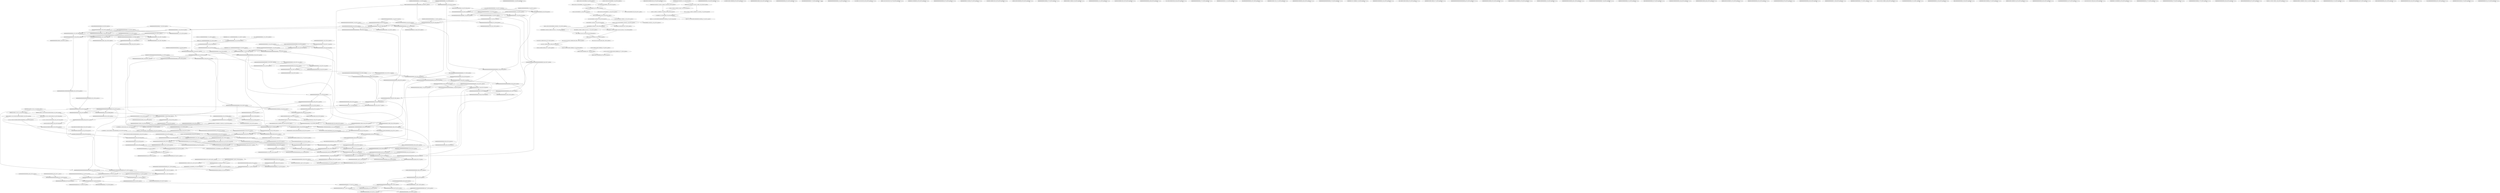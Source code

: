 digraph G {
    "00000000000000000000_37-56_COV:961_LEN:20" -> "00000000000000000000_38-57_COV:956_LEN:20";
    "00000000000000000000_37-56_COV:961_LEN:20" -> "00000000000000000000000000_38-64_COV:34_LEN:26";
    "0000000010000000000000000000000000_1-35_COV:43_LEN:34" -> "00000000000000000000000000000000000000_17-55_COV:24_LEN:38";
    "0000000010000000000000000000000000_1-35_COV:43_LEN:34" -> "00000000000000000000_17-36_COV:1897_LEN:20";
    "00000000000000000000_38-57_COV:956_LEN:20" -> "00000000000000000000_39-58_COV:982_LEN:20";
    "11100100000000000000_40-59_COV:276_LEN:20" -> "110010000000000000000_41-62_COV:24_LEN:21";
    "11100100000000000000_40-59_COV:276_LEN:20" -> "110010000000000000000_41-61_COV:267_LEN:21";
    "001101111000000000000000_7-31_COV:19_LEN:24" -> "11110000000000000000_13-32_COV:333_LEN:20";
    "000000000000000000000000000_10-37_COV:38_LEN:27" -> "000000000000000000000000000000_18-48_COV:23_LEN:30";
    "000000000000000000000000000_10-37_COV:38_LEN:27" -> "0000000000000000000110_18-40_COV:18_LEN:22";
    "000000000000000000000000_1-25_COV:18_LEN:24" -> "000000000000000000000000_1-25_COV:18_LEN:24";
    "00000000000000000000000000_38-64_COV:34_LEN:26" -> "00000000000000000000_45-65_COV:58_LEN:20";
    "0000000000000000000000000_40-65_COV:24_LEN:25" -> "00000000000000000000000_46-69_COV:33_LEN:23";
    "0000000000000000000000000_40-65_COV:24_LEN:25" -> "000000000000000000011_46-67_COV:19_LEN:21";
    "000000000000011000000000000000_25-54_COV:270_LEN:30" -> "00110000000000000000000_36-58_COV:290_LEN:23";
    "10000000000000000000_45-65_COV:40_LEN:20" -> "000000000000000000011101_46-70_COV:23_LEN:24";
    "10000000000000000000_45-65_COV:40_LEN:20" -> "00000000000000000000000000000000_46-78_COV:80_LEN:32";
    "00010000000000000000000_6-29_COV:33_LEN:23" -> "00000000000000000000_10-30_COV:52_LEN:20";
    "00000000000011000010000000000_26-54_COV:300_LEN:29" -> "001100001000000000000_36-56_COV:329_LEN:21";
    "00000000000000000000_45-65_COV:27_LEN:20" -> "0000000000000000000000000000_46-74_COV:28_LEN:28";
    "110101011100001010001_49-69_COV:353_LEN:21" -> "01010111000010100010_51-71_COV:18_LEN:20";
    "110101011100001010001_49-69_COV:353_LEN:21" -> "01010111000010100011000000_51-76_COV:356_LEN:26";
    "0000000010000000000000_1-22_COV:993_LEN:22" -> "00000100000000000000_4-23_COV:1012_LEN:20";
    "0000000010000000000000_1-22_COV:993_LEN:22" -> "00000100000000000000000000000000000000_4-42_COV:31_LEN:38";
    "00000000000000000110000_21-43_COV:616_LEN:23" -> "000000000000011000000000000000_25-54_COV:270_LEN:30";
    "00000000000000000110000_21-43_COV:616_LEN:23" -> "00000000000001100001_25-44_COV:325_LEN:20";
    "00000000000000000000000000000000000000_25-63_COV:28_LEN:38" -> "00000000000000000000_45-65_COV:70_LEN:20";
    "00000000000000000000000000000000000000_25-63_COV:28_LEN:38" -> "00000000000000000000_45-64_COV:1248_LEN:20";
    "000001000000000000000000000000_4-34_COV:19_LEN:30" -> "00000000000000000000_16-36_COV:183_LEN:20";
    "000001000000000000000000000000_4-34_COV:19_LEN:30" -> "00000000000000000000_16-35_COV:1551_LEN:20";
    "00000000000000000000000000000000000000_11-49_COV:29_LEN:38" -> "00000000000000000000_31-50_COV:1089_LEN:20";
    "00000000000000000001000_32-54_COV:177_LEN:23" -> "00000000000000010000000_36-58_COV:210_LEN:23";
    "00000100010100000011001_55-78_COV:18_LEN:23" -> "00000100010100000011001_55-78_COV:18_LEN:23";
    "10000000000000000000_39-59_COV:18_LEN:20" -> "0000000000000000000000_40-62_COV:66_LEN:22";
    "00001000000000000000000000000000_5-37_COV:50_LEN:32" -> "0000000000000000000110000_18-43_COV:24_LEN:25";
    "00001000000000000000000000000000_5-37_COV:50_LEN:32" -> "0000000000000000000000000_18-43_COV:38_LEN:25";
    "11110111100101010000010000001000000000_16-54_COV:40_LEN:38" -> "00100000010000000000000_36-58_COV:295_LEN:23";
    "000000000000000000000000000000000_18-51_COV:45_LEN:33" -> "00000000000000000000_33-52_COV:1076_LEN:20";
    "00000000000000000000000_46-69_COV:33_LEN:23" -> "000000000000000000000000000_51-78_COV:39_LEN:27";
    "00000000000000000000000_46-69_COV:33_LEN:23" -> "000000000000000000000_51-71_COV:1274_LEN:21";
    "00000100000000000000_4-23_COV:1012_LEN:20" -> "00001000000000000000000000000000_5-37_COV:50_LEN:32";
    "00000100000000000000_4-23_COV:1012_LEN:20" -> "00001000000000000000_5-24_COV:1004_LEN:20";
    "0000000000000000000000000_36-61_COV:34_LEN:25" -> "00000000000000000001_42-62_COV:18_LEN:20";
    "0000000000000000000000000_36-61_COV:34_LEN:25" -> "000000000000000000000_42-63_COV:18_LEN:21";
    "00000010011001001111100111110001111100_3-41_COV:28_LEN:38" -> "110011111000111110000011111101001_23-55_COV:205_LEN:33";
    "00000000000000000000_54-73_COV:1508_LEN:20" -> "00000000000000000000_55-75_COV:107_LEN:20";
    "00000000000000000000_54-73_COV:1508_LEN:20" -> "00000000000000000000_55-74_COV:1450_LEN:20";
    "00000000000000000000_33-52_COV:1076_LEN:20" -> "00000000000000000000000000000000000000_34-72_COV:34_LEN:38";
    "00000000000000000000_33-52_COV:1076_LEN:20" -> "00000000000000000000_34-53_COV:898_LEN:20";
    "00000000000000000000_33-52_COV:1076_LEN:20" -> "000000000000000000010_34-54_COV:186_LEN:21";
    "0000000000000000000100000_33-58_COV:22_LEN:25" -> "000000000000010000000000000000000_40-72_COV:215_LEN:33";
    "00000000000000000000_14-34_COV:19_LEN:20" -> "00000000000000000000_14-34_COV:19_LEN:20";
    "1110000101000110000000_56-78_COV:18_LEN:22" -> "1110000101000110000000_56-78_COV:18_LEN:22";
    "00000000000010000000000000000000_46-77_COV:24_LEN:32" -> "00000000000000000001_59-78_COV:22_LEN:20";
    "00000000000010000000000000000000_46-77_COV:24_LEN:32" -> "00000000000000000000_59-78_COV:1111_LEN:20";
    "00000000000000010000000_36-58_COV:210_LEN:23" -> "000000000001000000001000_40-63_COV:226_LEN:24";
    "00000000000000000100000_36-58_COV:211_LEN:23" -> "000000000000010000000000000000000_40-72_COV:215_LEN:33";
    "00000000000000100000_26-45_COV:18_LEN:20" -> "00000000000000100000_26-45_COV:18_LEN:20";
    "00001000000001000101_47-66_COV:204_LEN:20" -> "0001000000001000101100000011001_48-78_COV:187_LEN:31";
    "00001000000001000101_47-66_COV:204_LEN:20" -> "000100000000100010100_48-69_COV:18_LEN:21";
    "00000000000000000000000000000000_27-59_COV:29_LEN:32" -> "0000000000000000000000000_40-65_COV:36_LEN:25";
    "00000000000000000000_54-74_COV:18_LEN:20" -> "00000000000000000000_54-74_COV:18_LEN:20";
    "00000000000000000000_19-38_COV:1241_LEN:20" -> "000000000000000000000000000000_20-50_COV:97_LEN:30";
    "00000000000000000000_19-38_COV:1241_LEN:20" -> "00000000000000000000_20-39_COV:1141_LEN:20";
    "00100000000000000000_7-27_COV:18_LEN:20" -> "00100000000000000000_7-27_COV:18_LEN:20";
    "10000000000000000000_14-33_COV:19_LEN:20" -> "00000000000000000000_15-34_COV:1716_LEN:20";
    "00000000000000000000000_1-24_COV:18_LEN:23" -> "00000000000000000000000_1-24_COV:18_LEN:23";
    "1100001000000000000000_38-59_COV:314_LEN:22" -> "00010000000000000000000_41-64_COV:32_LEN:23";
    "1100001000000000000000_38-59_COV:314_LEN:22" -> "00010000000000000000000_41-63_COV:307_LEN:23";
    "011100001110110101010_33-53_COV:18_LEN:21" -> "011100001110110101010_33-53_COV:18_LEN:21";
    "0000000010000000000000000000_1-29_COV:54_LEN:28" -> "00000000000000000000000000_10-36_COV:74_LEN:26";
    "00000100000000000000_40-59_COV:309_LEN:20" -> "000010000000000000000_41-62_COV:36_LEN:21";
    "00000100000000000000_40-59_COV:309_LEN:20" -> "000010000000000000000_41-61_COV:285_LEN:21";
    "11001000000111001001_15-34_COV:324_LEN:20" -> "10010000001110010011_16-35_COV:316_LEN:20";
    "11001000000111001001_15-34_COV:324_LEN:20" -> "100100000011100100100_16-37_COV:25_LEN:21";
    "00000000000000000010000000000000000000_20-58_COV:24_LEN:38" -> "00000000000000000000_40-59_COV:1197_LEN:20";
    "00000000000000000010000000000000000000_20-58_COV:24_LEN:38" -> "00000000000000000001000000_40-65_COV:157_LEN:26";
    "00001110110101010101110_37-59_COV:20_LEN:23" -> "00001110110101010101110_37-59_COV:20_LEN:23";
    "00000000110100000001_58-78_COV:19_LEN:20" -> "00000000110100000001_58-78_COV:19_LEN:20";
    "001000000000000000000_43-63_COV:575_LEN:21" -> "10000000000000000000_45-65_COV:40_LEN:20";
    "001000000000000000000_43-63_COV:575_LEN:21" -> "10000000000000000000_45-64_COV:572_LEN:20";
    "00010000000000000000_6-25_COV:1216_LEN:20" -> "00100000000000000000_7-26_COV:1473_LEN:20";
    "00010000000000000000_6-25_COV:1216_LEN:20" -> "0010000000000000000100000000_7-34_COV:24_LEN:28";
    "000000000000000000000_33-54_COV:80_LEN:21" -> "0000000000000000000000000_36-61_COV:34_LEN:25";
    "000000000000000000000_33-54_COV:80_LEN:21" -> "00000000000000000000_36-55_COV:940_LEN:20";
    "10000001111001010100_17-37_COV:18_LEN:20" -> "000000111100101010000111001000000000_19-54_COV:218_LEN:36";
    "11110000000000000000_13-32_COV:333_LEN:20" -> "111000000000000000000_14-34_COV:346_LEN:21";
    "00000000000000000000000000000_18-47_COV:27_LEN:29" -> "00000000000000000000_29-48_COV:1087_LEN:20";
    "00000000000000000000000000000_18-47_COV:27_LEN:29" -> "000000000000000000000_29-50_COV:20_LEN:21";
    "0000000011011110000000000000000000_1-35_COV:25_LEN:34" -> "00000000000000000000000000000000000000_17-55_COV:24_LEN:38";
    "0000000011011110000000000000000000_1-35_COV:25_LEN:34" -> "00000000000000000000_17-36_COV:1897_LEN:20";
    "01101010111000010100_47-67_COV:18_LEN:20" -> "110101011100001010001_49-69_COV:353_LEN:21";
    "00000000000000000011_48-67_COV:584_LEN:20" -> "0000000000000000011101000_49-73_COV:274_LEN:25";
    "00000000000000000011_48-67_COV:584_LEN:20" -> "000000000000000001100001011011_49-78_COV:276_LEN:30";
    "0000000000000000000000_53-75_COV:20_LEN:22" -> "0000000000000000000000_53-75_COV:20_LEN:22";
    "000000000000000000000_31-52_COV:83_LEN:21" -> "0000000000000000000100000_33-58_COV:22_LEN:25";
    "000000000000000000000_31-52_COV:83_LEN:21" -> "0000000000000000000000000_33-58_COV:78_LEN:25";
    "000000111100101010000111001000000000_19-54_COV:218_LEN:36" -> "00001110010000000000000_36-58_COV:256_LEN:23";
    "10000000000000000000_15-34_COV:18_LEN:20" -> "00000000000000000000_16-36_COV:183_LEN:20";
    "10000000000000000000_15-34_COV:18_LEN:20" -> "00000000000000000000_16-35_COV:1551_LEN:20";
    "00000000000000000000_14-33_COV:1708_LEN:20" -> "00000000000000000000_15-34_COV:1716_LEN:20";
    "00000000000000000000_12-31_COV:1905_LEN:20" -> "0000000000000000000100_13-34_COV:161_LEN:22";
    "00000000000000000000_12-31_COV:1905_LEN:20" -> "000000000000000000000000_13-37_COV:67_LEN:24";
    "00000000000000000000_12-31_COV:1905_LEN:20" -> "00000000000000000000_13-32_COV:1720_LEN:20";
    "001100001000000000000_36-56_COV:329_LEN:21" -> "1100001000000000000000_38-59_COV:314_LEN:22";
    "001100001000000000000_36-56_COV:329_LEN:21" -> "11000010000000000000000000_38-64_COV:20_LEN:26";
    "000000000000011101000_52-73_COV:18_LEN:21" -> "000000000000011101000_52-73_COV:18_LEN:21";
    "000000000000010000000000000000000_40-72_COV:215_LEN:33" -> "000000000000000000000000_54-78_COV:20_LEN:24";
    "000000000000010000000000000000000_40-72_COV:215_LEN:33" -> "00000000000000000000_54-73_COV:1508_LEN:20";
    "00100001100000011001_58-78_COV:20_LEN:20" -> "00100001100000011001_58-78_COV:20_LEN:20";
    "10010000001110010011_16-35_COV:316_LEN:20" -> "00100000011100100110000111011011101010_17-55_COV:48_LEN:38";
    "10010000001110010011_16-35_COV:316_LEN:20" -> "0010000001110010011100001110110111_17-50_COV:274_LEN:34";
    "001101100100000011100_10-30_COV:341_LEN:21" -> "11011001000000111000011_12-35_COV:22_LEN:23";
    "001101100100000011100_10-30_COV:341_LEN:21" -> "1101100100000011100100_12-33_COV:330_LEN:22";
    "100101110011010010000001110010011_2-35_COV:22_LEN:33" -> "00100000011100100110000111011011101010_17-55_COV:48_LEN:38";
    "100101110011010010000001110010011_2-35_COV:22_LEN:33" -> "0010000001110010011100001110110111_17-50_COV:274_LEN:34";
    "0000000000000000000000000_33-58_COV:78_LEN:25" -> "00000000000000000000_40-59_COV:1197_LEN:20";
    "0000000000000000000000000_33-58_COV:78_LEN:25" -> "00000000000000000001000000_40-65_COV:157_LEN:26";
    "10000101000100000000_58-78_COV:18_LEN:20" -> "10000101000100000000_58-78_COV:18_LEN:20";
    "10000101000110000000_58-77_COV:395_LEN:20" -> "00001010001100000000_59-78_COV:419_LEN:20";
    "0010000000000000000000_51-73_COV:19_LEN:22" -> "000000000000000000000_54-75_COV:154_LEN:21";
    "0010100001001000000100000_25-50_COV:19_LEN:25" -> "00010010000001000000000_32-54_COV:260_LEN:23";
    "00100000000000000000_7-26_COV:1473_LEN:20" -> "01000000000000000000_8-27_COV:1475_LEN:20";
    "00100000000000000000_7-26_COV:1473_LEN:20" -> "01000000000000000000000000000000000000_8-46_COV:37_LEN:38";
    "0000000000000000000110000_18-43_COV:83_LEN:25" -> "000000000000011000000000000000_24-54_COV:33_LEN:30";
    "0000000000000000000110000_18-43_COV:83_LEN:25" -> "000000000000011000010000000000_24-54_COV:47_LEN:30";
    "0010000000000000000000_10-31_COV:24_LEN:22" -> "0000000000000000000100_13-34_COV:161_LEN:22";
    "0010000000000000000000_10-31_COV:24_LEN:22" -> "000000000000000000000000_13-37_COV:67_LEN:24";
    "0010000000000000000000_10-31_COV:24_LEN:22" -> "00000000000000000000_13-32_COV:1720_LEN:20";
    "1000000000000000000000_9-31_COV:21_LEN:22" -> "0000000000000000000100_13-34_COV:161_LEN:22";
    "1000000000000000000000_9-31_COV:21_LEN:22" -> "000000000000000000000000_13-37_COV:67_LEN:24";
    "1000000000000000000000_9-31_COV:21_LEN:22" -> "00000000000000000000_13-32_COV:1720_LEN:20";
    "0000000000000000000000_7-29_COV:18_LEN:22" -> "00000000000000000000000000_10-36_COV:74_LEN:26";
    "00000000000000000000_18-37_COV:1941_LEN:20" -> "00000000000000000000_19-38_COV:1241_LEN:20";
    "00000000000000000000_18-37_COV:1941_LEN:20" -> "000000000000000000010000_19-43_COV:21_LEN:24";
    "00000000000000000000_18-37_COV:1941_LEN:20" -> "00000000000000000000000000000000000000_19-57_COV:40_LEN:38";
    "00000000000000000000_18-37_COV:1941_LEN:20" -> "00000000000000000001_19-38_COV:692_LEN:20";
    "00010000000000000000000_41-64_COV:32_LEN:23" -> "00000000000000000000_45-65_COV:117_LEN:20";
    "000000000000000010000000000000000000_16-51_COV:124_LEN:36" -> "00000000000000000000_33-52_COV:1076_LEN:20";
    "00000000010000000000000000000_45-73_COV:23_LEN:29" -> "00000000000000000000_55-75_COV:107_LEN:20";
    "00000000010000000000000000000_45-73_COV:23_LEN:29" -> "00000000000000000000_55-74_COV:1450_LEN:20";
    "000000000000001000000_17-37_COV:19_LEN:21" -> "000000000000001000000_17-37_COV:19_LEN:21";
    "00000000000000000000_57-76_COV:1112_LEN:20" -> "00000000000000000000_58-78_COV:25_LEN:20";
    "00000000000000000000_57-76_COV:1112_LEN:20" -> "000000000000000000010_58-78_COV:25_LEN:21";
    "00000000000000000000_57-76_COV:1112_LEN:20" -> "00000000000000000000_58-77_COV:1123_LEN:20";
    "00110000000000000000000_36-58_COV:290_LEN:23" -> "00000000000000000000_40-59_COV:1197_LEN:20";
    "00110000000000000000000_36-58_COV:290_LEN:23" -> "00000000000000000001000000_40-65_COV:157_LEN:26";
    "1110000001111001010100_16-37_COV:245_LEN:22" -> "000000111100101010000111001000000000_19-54_COV:218_LEN:36";
    "00000000000000000000_29-48_COV:1087_LEN:20" -> "00000000000000000000_30-49_COV:1087_LEN:20";
    "00000000000000000000_32-51_COV:940_LEN:20" -> "00000000000000000000_33-52_COV:1076_LEN:20";
    "11100000011110010100000111001000000000_16-54_COV:32_LEN:38" -> "00001110010000000000000_36-58_COV:256_LEN:23";
    "0010000000000000000000_43-65_COV:64_LEN:22" -> "00000000000000000001110100000001_46-78_COV:35_LEN:32";
    "0010000000000000000000_43-65_COV:64_LEN:22" -> "000000000000000000000000000_46-73_COV:145_LEN:27";
    "00000000000000000000_58-77_COV:1123_LEN:20" -> "00000000000000000001_59-78_COV:22_LEN:20";
    "00000000000000000000_58-77_COV:1123_LEN:20" -> "00000000000000000000_59-78_COV:1111_LEN:20";
    "00000010000011100000_3-23_COV:19_LEN:20" -> "00000010000011100000_3-23_COV:19_LEN:20";
    "0000000000000000000100_13-34_COV:161_LEN:22" -> "000000000000000010000000000000000000_16-51_COV:124_LEN:36";
    "0000000000000000000100_13-34_COV:161_LEN:22" -> "0000000000000000100000_16-38_COV:19_LEN:22";
    "00000000000000000000_21-41_COV:18_LEN:20" -> "00000000000000000000_21-41_COV:18_LEN:20";
    "000000000000000000000_40-61_COV:22_LEN:21" -> "000000000000000000010001100001011011_43-78_COV:156_LEN:36";
    "000000000000000000000_40-61_COV:22_LEN:21" -> "00000000000000000000_43-62_COV:938_LEN:20";
    "000000000000000000000_40-61_COV:22_LEN:21" -> "0000000000000000000000_43-65_COV:52_LEN:22";
    "01000100100000011001_59-78_COV:18_LEN:20" -> "01000100100000011001_59-78_COV:18_LEN:20";
    "000010000000000000000000_46-69_COV:19_LEN:24" -> "000000000000000000000000000_51-78_COV:39_LEN:27";
    "000010000000000000000000_46-69_COV:19_LEN:24" -> "000000000000000000000_51-71_COV:1274_LEN:21";
    "0000010010000000000000000_1-25_COV:263_LEN:25" -> "00100000000000000000_7-26_COV:1473_LEN:20";
    "0000010010000000000000000_1-25_COV:263_LEN:25" -> "0010000000000000000100000000_7-34_COV:24_LEN:28";
    "000000001000000000000000000000000000_1-37_COV:44_LEN:36" -> "00000000000000000000_19-38_COV:1241_LEN:20";
    "000000001000000000000000000000000000_1-37_COV:44_LEN:36" -> "000000000000000000010000_19-43_COV:21_LEN:24";
    "000000001000000000000000000000000000_1-37_COV:44_LEN:36" -> "00000000000000000000000000000000000000_19-57_COV:40_LEN:38";
    "000000001000000000000000000000000000_1-37_COV:44_LEN:36" -> "00000000000000000001_19-38_COV:692_LEN:20";
    "000000000000000000000_41-61_COV:1128_LEN:21" -> "000000000000000000010001100001011011_43-78_COV:156_LEN:36";
    "000000000000000000000_41-61_COV:1128_LEN:21" -> "00000000000000000000_43-62_COV:938_LEN:20";
    "000000000000000000000_41-61_COV:1128_LEN:21" -> "0000000000000000000000_43-65_COV:52_LEN:22";
    "010000000000000000000_44-65_COV:19_LEN:21" -> "0000000000000000000000000000_46-74_COV:28_LEN:28";
    "000000000000000000010000000_31-58_COV:23_LEN:27" -> "000000000001000000001000_40-63_COV:226_LEN:24";
    "00000000000000000000000000000000000000_34-72_COV:34_LEN:38" -> "000000000000000000000000_54-78_COV:20_LEN:24";
    "00000000000000000000000000000000000000_34-72_COV:34_LEN:38" -> "00000000000000000000_54-73_COV:1508_LEN:20";
    "00000100000000000000000000000000000000_4-42_COV:31_LEN:38" -> "00000000000000000000_24-43_COV:1104_LEN:20";
    "00000100000000000000000000000000000000_4-42_COV:31_LEN:38" -> "00000000000000000000000000000000000000_24-62_COV:38_LEN:38";
    "000000000000011000000000000000_24-54_COV:33_LEN:30" -> "00110000000000000000000_36-58_COV:290_LEN:23";
    "00000000000000000000_49-69_COV:18_LEN:20" -> "00000000000000000000_49-69_COV:18_LEN:20";
    "000000000000000000000000_1-24_COV:379_LEN:24" -> "00000000000000000000000_6-28_COV:385_LEN:23";
    "000000000000000000000000_1-24_COV:379_LEN:24" -> "00000000000000000000000_6-29_COV:18_LEN:23";
    "01111001010000100100_20-40_COV:18_LEN:20" -> "01111001010000100100_20-40_COV:18_LEN:20";
    "00000000000000000000_17-37_COV:25_LEN:20" -> "00000000000000000000_17-37_COV:25_LEN:20";
    "00000000000000000000_16-36_COV:183_LEN:20" -> "00000000000000000000_17-37_COV:235_LEN:20";
    "0000000000000000000110000_18-43_COV:24_LEN:25" -> "000000000000011000000000000000_25-54_COV:270_LEN:30";
    "0000000000000000000110000_18-43_COV:24_LEN:25" -> "00000000000001100001_25-44_COV:325_LEN:20";
    "000000000000000000000000000000_20-50_COV:97_LEN:30" -> "000000000000000000000_31-52_COV:83_LEN:21";
    "000000000000000000000000000000_20-50_COV:97_LEN:30" -> "000000000000000000010000000_31-58_COV:23_LEN:27";
    "00000000100100100111_1-21_COV:18_LEN:20" -> "00000000100100100111_1-21_COV:18_LEN:20";
    "00000000000010000000000000000000_40-71_COV:24_LEN:32" -> "00000000000000000001000000_53-78_COV:23_LEN:26";
    "00000000000010000000000000000000_40-71_COV:24_LEN:32" -> "00000000000000000000_53-72_COV:1274_LEN:20";
    "00100000000000000000_18-37_COV:20_LEN:20" -> "00100000000000000000_18-37_COV:20_LEN:20";
    "00000000101000111101_1-21_COV:20_LEN:20" -> "00000000101000111101_1-21_COV:20_LEN:20";
    "0000000010000011110000001111001010_1-34_COV:281_LEN:34" -> "1110000001111001010100_16-37_COV:245_LEN:22";
    "0000000010000011110000001111001010_1-34_COV:281_LEN:34" -> "11100000011110010100000111001000000000_16-54_COV:32_LEN:38";
    "000000000000100000000_45-65_COV:23_LEN:21" -> "000000000000100000000_45-65_COV:23_LEN:21";
    "0000000000000000000000000_51-76_COV:19_LEN:25" -> "0000000000000000000000000_51-76_COV:19_LEN:25";
    "00000000000000000000000000000000000000_19-57_COV:40_LEN:38" -> "00000000000000000000_39-58_COV:982_LEN:20";
    "0101011000010100011000000_51-76_COV:21_LEN:25" -> "10000101000110000000_58-77_COV:395_LEN:20";
    "000000001101111000000_1-22_COV:20_LEN:21" -> "000000001101111000000_1-22_COV:20_LEN:21";
    "0000000011011111000000000000000_1-31_COV:271_LEN:31" -> "11110000000000000000_13-32_COV:333_LEN:20";
    "00000000000000000000000000000000000000_18-56_COV:23_LEN:38" -> "00000000000000000000_38-57_COV:956_LEN:20";
    "00000000000000000000000000000000000000_18-56_COV:23_LEN:38" -> "00000000000000000000000000_38-64_COV:34_LEN:26";
    "000000000000000000000000_13-37_COV:67_LEN:24" -> "000000000000000000000000000000000_18-51_COV:45_LEN:33";
    "000000000000000000000000_13-37_COV:67_LEN:24" -> "0000000000000000000110000_18-43_COV:20_LEN:25";
    "00000000000000000001_47-66_COV:625_LEN:20" -> "00000000000000000011_48-67_COV:584_LEN:20";
    "00000000000000000001_47-66_COV:625_LEN:20" -> "000000000000000000100001011011_48-78_COV:21_LEN:30";
    "00000000000000000001_47-66_COV:625_LEN:20" -> "000000000000000000110100000001_48-78_COV:21_LEN:30";
    "00000000001000000000_22-42_COV:18_LEN:20" -> "00000000001000000000_22-42_COV:18_LEN:20";
    "00000000000000000000_36-55_COV:940_LEN:20" -> "00000000000000000000_37-56_COV:961_LEN:20";
    "00000000000000000000_15-34_COV:1716_LEN:20" -> "00000000000000000000_16-36_COV:183_LEN:20";
    "00000000000000000000_15-34_COV:1716_LEN:20" -> "00000000000000000000_16-35_COV:1551_LEN:20";
    "000000000000000000000_31-52_COV:94_LEN:21" -> "000000000000000000000_33-54_COV:80_LEN:21";
    "000000000000000000000_31-52_COV:94_LEN:21" -> "000000000000000000010_33-54_COV:28_LEN:21";
    "100110000101000110000_54-74_COV:18_LEN:21" -> "100110000101000110000_54-74_COV:18_LEN:21";
    "00001010001111101110010101000100100000_5-43_COV:24_LEN:38" -> "00101010001001000000100000_25-50_COV:228_LEN:26";
    "000010100011111011110010101000_5-34_COV:198_LEN:30" -> "11110111100101010000010000001000000000_16-54_COV:40_LEN:38";
    "000010100011111011110010101000_5-34_COV:198_LEN:30" -> "11110111100101010001001000_16-41_COV:185_LEN:26";
    "10000000010000110000_51-71_COV:18_LEN:20" -> "10000000010000110000_51-71_COV:18_LEN:20";
    "000000000000000000000000000000_18-48_COV:23_LEN:30" -> "00000000000000000000_30-49_COV:1087_LEN:20";
    "00000000000000000001000_31-54_COV:32_LEN:23" -> "00000000000000010000000_36-58_COV:210_LEN:23";
    "0000000000000000000000000000000_44-75_COV:23_LEN:31" -> "0000000000000000000000000000000_44-75_COV:23_LEN:31";
    "00000000000000000000000000000000000000_17-55_COV:24_LEN:38" -> "00000000000000000000_37-56_COV:961_LEN:20";
    "0011111100111110001111100_17-41_COV:180_LEN:25" -> "110011111000111110000011111101001_23-55_COV:205_LEN:33";
    "00000000000001000000_33-52_COV:18_LEN:20" -> "00000000000001000000_33-52_COV:18_LEN:20";
    "00000000000000000000_39-58_COV:982_LEN:20" -> "00000000000000000000_40-59_COV:1197_LEN:20";
    "00000000000000000000_39-58_COV:982_LEN:20" -> "00000000000000000001000000_40-65_COV:157_LEN:26";
    "00000000000000000000_13-32_COV:1720_LEN:20" -> "00000000000000000000_14-33_COV:1708_LEN:20";
    "00000000000000000000_13-32_COV:1720_LEN:20" -> "00000000000000000000000_14-37_COV:43_LEN:23";
    "11110111100101010001001000_16-41_COV:185_LEN:26" -> "110010101000100100000_23-43_COV:199_LEN:21";
    "00000000000000110100000001_53-78_COV:18_LEN:26" -> "00000000000000110100000001_53-78_COV:18_LEN:26";
    "11100000111111010010000_37-59_COV:249_LEN:23" -> "00001111110100100000100000000010100000_41-78_COV:234_LEN:38";
    "11100000111111010010000_37-59_COV:249_LEN:23" -> "0000111111010010000100000000010100000_41-78_COV:31_LEN:37";
    "00000000000000000000_27-46_COV:1078_LEN:20" -> "00000000000000000000_28-47_COV:1088_LEN:20";
    "00000000000000000000_27-46_COV:1078_LEN:20" -> "00000000000000000000000000000000000000_28-66_COV:23_LEN:38";
    "00001110000000000000000000_36-62_COV:21_LEN:26" -> "000000000000000000000_43-64_COV:82_LEN:21";
    "000000000000000000010_33-54_COV:28_LEN:21" -> "00000000000000000100000_36-58_COV:211_LEN:23";
    "00000001000000000000_2-22_COV:19_LEN:20" -> "00000001000000000000_2-22_COV:19_LEN:20";
    "10000000000000000000_9-28_COV:1458_LEN:20" -> "000000000000000000000000000_10-37_COV:38_LEN:27";
    "10000000000000000000_9-28_COV:1458_LEN:20" -> "00000000000000000000_10-29_COV:1885_LEN:20";
    "00000000000000000011_20-39_COV:635_LEN:20" -> "00000000000000000110000_21-43_COV:616_LEN:23";
    "00000000000000000011_20-39_COV:635_LEN:20" -> "00000000000000000111_21-40_COV:18_LEN:20";
    "01010111000010100011000000_51-76_COV:356_LEN:26" -> "10000101000110000000_58-77_COV:395_LEN:20";
    "10000000000000000000_16-36_COV:50_LEN:20" -> "00000000000000000000_17-37_COV:235_LEN:20";
    "000000100110010011111100111110001_3-35_COV:207_LEN:33" -> "0011111100111110001111100_17-41_COV:180_LEN:25";
    "000000100110010011111100111110001_3-35_COV:207_LEN:33" -> "00111111001111100011110000011111101001_17-55_COV:36_LEN:38";
    "00000000000000000000000_6-28_COV:385_LEN:23" -> "000000000000000000000000000_10-37_COV:38_LEN:27";
    "00000000000000000000000_6-28_COV:385_LEN:23" -> "00000000000000000000_10-29_COV:1885_LEN:20";
    "00000000000000000000_22-41_COV:1130_LEN:20" -> "000000000000000000000_23-44_COV:19_LEN:21";
    "00000000000000000000_22-41_COV:1130_LEN:20" -> "00000000000000000000_23-42_COV:1113_LEN:20";
    "0000000000000010000000_40-61_COV:18_LEN:22" -> "0000000000000010000000_40-61_COV:18_LEN:22";
    "00000000000000000000_45-65_COV:70_LEN:20" -> "000000000000000000011101_46-70_COV:23_LEN:24";
    "00000000000000000000_45-65_COV:70_LEN:20" -> "00000000000000000000000000000000_46-78_COV:80_LEN:32";
    "0010000000000100000000000000_7-34_COV:23_LEN:28" -> "0010000000000100000000000000_7-34_COV:23_LEN:28";
    "00000000000000000000_55-75_COV:107_LEN:20" -> "0000000000000000000100_56-78_COV:23_LEN:22";
    "00000000000000000000_55-75_COV:107_LEN:20" -> "0000000000000000000000_56-78_COV:79_LEN:22";
    "00000001000000000000_2-22_COV:20_LEN:20" -> "00000001000000000000_2-22_COV:20_LEN:20";
    "10000000000000000000_16-35_COV:333_LEN:20" -> "00000000000000000000000000000000000000_17-55_COV:24_LEN:38";
    "10000000000000000000_16-35_COV:333_LEN:20" -> "00000000000000000000_17-36_COV:1897_LEN:20";
    "00010000000000000000_54-73_COV:18_LEN:20" -> "00010000000000000000_54-73_COV:18_LEN:20";
    "00000001000000000000000000_1-27_COV:21_LEN:26" -> "10000000000000000000_9-28_COV:1458_LEN:20";
    "00000001000000000000000000_1-27_COV:21_LEN:26" -> "1000000000000000000000000000_9-37_COV:46_LEN:28";
    "00000000000000000000_45-65_COV:117_LEN:20" -> "00000000000000000001110100000001_46-78_COV:35_LEN:32";
    "00000000000000000000_45-65_COV:117_LEN:20" -> "000000000000000000000000000_46-73_COV:145_LEN:27";
    "0000000000000000000000_7-29_COV:18_LEN:22" -> "00000000000000000000_10-30_COV:52_LEN:20";
    "10000000000000000000_45-64_COV:572_LEN:20" -> "00000000000000000000000_46-69_COV:20_LEN:23";
    "10000000000000000000_45-64_COV:572_LEN:20" -> "00000000000000000000_46-65_COV:1891_LEN:20";
    "000000000000000000000000000_1-28_COV:76_LEN:27" -> "000000000000000000000000000_10-37_COV:38_LEN:27";
    "000000000000000000000000000_1-28_COV:76_LEN:27" -> "00000000000000000000_10-29_COV:1885_LEN:20";
    "0000000010000000000000_24-46_COV:19_LEN:22" -> "0000000010000000000000_24-46_COV:19_LEN:22";
    "00100000000000000000_7-27_COV:18_LEN:20" -> "00100000000000000000_7-27_COV:18_LEN:20";
    "0000000000000000011101000_49-73_COV:274_LEN:25" -> "000000000001110100000001_55-78_COV:263_LEN:24";
    "0000000000000000011101000_49-73_COV:274_LEN:25" -> "00000000000111010000001_55-78_COV:20_LEN:23";
    "00000000000000100000_46-65_COV:23_LEN:20" -> "00000000000000100000_46-65_COV:23_LEN:20";
    "00000000000000000000_44-63_COV:963_LEN:20" -> "00000000000000000000_45-65_COV:70_LEN:20";
    "00000000000000000000_44-63_COV:963_LEN:20" -> "00000000000000000000_45-64_COV:1248_LEN:20";
    "00000000000000000000000000000_10-39_COV:21_LEN:29" -> "000000000000000000010_21-41_COV:19_LEN:21";
    "00000000000000000000000000000_10-39_COV:21_LEN:29" -> "00000000000000000000_21-40_COV:1135_LEN:20";
    "00000000000000000000_11-30_COV:1875_LEN:20" -> "000000000000000000000000000_12-39_COV:22_LEN:27";
    "00000000000000000000_11-30_COV:1875_LEN:20" -> "00000000000000000000_12-31_COV:1905_LEN:20";
    "00000000000000000000_11-30_COV:1875_LEN:20" -> "00000000000000000001_12-31_COV:20_LEN:20";
    "00000000000000000000000_6-29_COV:18_LEN:23" -> "0000000000000000000000000000000000_10-44_COV:46_LEN:34";
    "000010000000000000000_41-62_COV:36_LEN:21" -> "0010000000000000000000_43-65_COV:64_LEN:22";
    "100101100110110010000001_2-26_COV:20_LEN:24" -> "11001101100100000011_8-27_COV:325_LEN:20";
    "000000100010010000001_54-74_COV:18_LEN:21" -> "000000100010010000001_54-74_COV:18_LEN:21";
    "000000010000000000000_33-53_COV:18_LEN:21" -> "000000010000000000000_33-53_COV:18_LEN:21";
    "01000000000000000000_59-78_COV:18_LEN:20" -> "01000000000000000000_59-78_COV:18_LEN:20";
    "110010000000000000000_41-62_COV:24_LEN:21" -> "0010000000000000000000_43-65_COV:64_LEN:22";
    "00000000000000000000_28-47_COV:1088_LEN:20" -> "00000000000000000000_29-48_COV:1087_LEN:20";
    "00000000000000000000_28-47_COV:1088_LEN:20" -> "000000000000000000000_29-50_COV:20_LEN:21";
    "121110001000000000000000_1-24_COV:178_LEN:24" -> "00010000000000000000_6-25_COV:1216_LEN:20";
    "121110001000000000000000_1-24_COV:178_LEN:24" -> "00010000000000000000000_6-29_COV:49_LEN:23";
    "111000000000000000000_14-34_COV:346_LEN:21" -> "10000000000000000000_16-36_COV:50_LEN:20";
    "111000000000000000000_14-34_COV:346_LEN:21" -> "10000000000000000000_16-35_COV:333_LEN:20";
    "00000000000000000000_16-35_COV:1551_LEN:20" -> "00000000000000000000000000000000000000_17-55_COV:24_LEN:38";
    "00000000000000000000_16-35_COV:1551_LEN:20" -> "00000000000000000000_17-36_COV:1897_LEN:20";
    "1000111001101100100000_2-24_COV:18_LEN:22" -> "011100110110010000001_6-26_COV:319_LEN:21";
    "00100000011100100110000111011011101010_17-55_COV:48_LEN:38" -> "000011101101110101011_37-57_COV:316_LEN:21";
    "00000000000000000000_34-53_COV:898_LEN:20" -> "00000000000000000000_35-54_COV:884_LEN:20";
    "00000000000000000000_34-53_COV:898_LEN:20" -> "00000000000000000000000000_35-61_COV:23_LEN:26";
    "01000000000000000000_8-27_COV:1475_LEN:20" -> "10000000000000000000_9-28_COV:1458_LEN:20";
    "01000000000000000000_8-27_COV:1475_LEN:20" -> "1000000000000000000000000000_9-37_COV:46_LEN:28";
    "001110000111011011101010_32-55_COV:268_LEN:24" -> "000011101101110101011_37-57_COV:316_LEN:21";
    "00000000000000000000_45-65_COV:20_LEN:20" -> "00000000000000000000_45-65_COV:20_LEN:20";
    "00000000000000000000_40-59_COV:1197_LEN:20" -> "000000000000000000000_41-61_COV:1128_LEN:21";
    "00000000000000000000_40-59_COV:1197_LEN:20" -> "00000000000000000000000_41-64_COV:84_LEN:23";
    "00000000000000000000_46-65_COV:1891_LEN:20" -> "00000000000000000001_47-66_COV:625_LEN:20";
    "00000000000000000000_46-65_COV:1891_LEN:20" -> "00000000000000000000_47-66_COV:1322_LEN:20";
    "00000000000000000000_46-65_COV:1891_LEN:20" -> "00000000000000000001_47-67_COV:22_LEN:20";
    "00001000000000000000_5-24_COV:1004_LEN:20" -> "00010000000000000000_6-25_COV:1216_LEN:20";
    "00001000000000000000_5-24_COV:1004_LEN:20" -> "00010000000000000000000_6-29_COV:49_LEN:23";
    "00000000000000000000000000000000_18-50_COV:131_LEN:32" -> "000000000000000000000_31-52_COV:94_LEN:21";
    "00000000000000000000000000000000_18-50_COV:131_LEN:32" -> "00000000000000000001000_31-54_COV:32_LEN:23";
    "10000000000000000000_40-59_COV:24_LEN:20" -> "000000000000000000000_41-61_COV:1128_LEN:21";
    "10000000000000000000_40-59_COV:24_LEN:20" -> "00000000000000000000000_41-64_COV:84_LEN:23";
    "00000000000000000011_19-39_COV:18_LEN:20" -> "00000000000000000011_19-39_COV:18_LEN:20";
    "00000000000000000000000000_10-36_COV:74_LEN:26" -> "00000000000000000000_18-37_COV:1941_LEN:20";
    "00000000000000000000000000_10-36_COV:74_LEN:26" -> "00000000000000000000000000000000000000_18-56_COV:23_LEN:38";
    "000000000000000000010_34-54_COV:186_LEN:21" -> "00000000000000000100000_36-58_COV:211_LEN:23";
    "0010000001110010011100001110110111_17-50_COV:274_LEN:34" -> "001110000111011011101010_32-55_COV:268_LEN:24";
    "00000010100011111011100101010001001000_3-41_COV:22_LEN:38" -> "110010101000100100000_23-43_COV:199_LEN:21";
    "1011011101010110000101000110000000_43-77_COV:20_LEN:34" -> "00001010001100000000_59-78_COV:419_LEN:20";
    "00000000000001100001_25-44_COV:325_LEN:20" -> "00000000000011000010000000000_26-54_COV:300_LEN:29";
    "00000000000001100001_25-44_COV:325_LEN:20" -> "000000000000110000100000000000000_26-59_COV:20_LEN:33";
    "000000000000000000000_51-71_COV:1274_LEN:21" -> "00000000000000000001000000_53-78_COV:23_LEN:26";
    "000000000000000000000_51-71_COV:1274_LEN:21" -> "00000000000000000000_53-72_COV:1274_LEN:20";
    "00000000000000000000_23-42_COV:1113_LEN:20" -> "00000000000000000000_24-43_COV:1104_LEN:20";
    "00000000000000000000_23-42_COV:1113_LEN:20" -> "00000000000000000000000000000000000000_24-62_COV:38_LEN:38";
    "000000000100000000000_17-37_COV:21_LEN:21" -> "000000000100000000000_17-37_COV:21_LEN:21";
    "00000000000000000000000_45-68_COV:23_LEN:23" -> "00000000000000000000_50-69_COV:1276_LEN:20";
    "00000000000000000000000_45-68_COV:23_LEN:23" -> "0000000000000000000000000_50-75_COV:22_LEN:25";
    "01000000000000000000_43-63_COV:20_LEN:20" -> "10000000000000000000_45-65_COV:40_LEN:20";
    "01000000000000000000_43-63_COV:20_LEN:20" -> "10000000000000000000_45-64_COV:572_LEN:20";
    "10110111010111100001_43-63_COV:19_LEN:20" -> "10110111010111100001_43-63_COV:19_LEN:20";
    "00100000000000000000_12-31_COV:21_LEN:20" -> "00100000000000000000_12-31_COV:21_LEN:20";
    "0010000000000000000000_43-65_COV:20_LEN:22" -> "000000000000000000011_46-67_COV:34_LEN:21";
    "0010000000000000000000_43-65_COV:20_LEN:22" -> "000000000000000000000000000000_46-76_COV:52_LEN:30";
    "00111011011101010111000010100_39-67_COV:314_LEN:29" -> "110101011100001010001_49-69_COV:353_LEN:21";
    "00000000000000000010_10-29_COV:18_LEN:20" -> "00000000000000000010_10-29_COV:18_LEN:20";
    "00000000000000000000_55-74_COV:1450_LEN:20" -> "00000000000000000000_56-75_COV:1436_LEN:20";
    "00000000000000000000_55-74_COV:1450_LEN:20" -> "0000000000000000000000_56-78_COV:36_LEN:22";
    "00001000000000000000_10-29_COV:19_LEN:20" -> "00001000000000000000_10-29_COV:19_LEN:20";
    "0000000000000000000000_40-62_COV:66_LEN:22" -> "000000000000000000000_43-64_COV:82_LEN:21";
    "1000000001000101000000_51-73_COV:18_LEN:22" -> "1000000001000101000000_51-73_COV:18_LEN:22";
    "11001101100100000011_8-27_COV:325_LEN:20" -> "10011011001000000111_9-28_COV:319_LEN:20";
    "11001101100100000011_8-27_COV:325_LEN:20" -> "100110110010000001100_9-30_COV:21_LEN:21";
    "0000000100000000000000000_1-26_COV:22_LEN:25" -> "01000000000000000000_8-27_COV:1475_LEN:20";
    "0000000100000000000000000_1-26_COV:22_LEN:25" -> "01000000000000000000000000000000000000_8-46_COV:37_LEN:38";
    "00000000000000000000_47-66_COV:1322_LEN:20" -> "00000000000000000001_48-67_COV:30_LEN:20";
    "00000000000000000000_47-66_COV:1322_LEN:20" -> "000000000000000000000_48-68_COV:1275_LEN:21";
    "00000000000000000000_47-66_COV:1322_LEN:20" -> "000000000000000000000000000000_48-78_COV:44_LEN:30";
    "00000000000000000000_35-54_COV:884_LEN:20" -> "0000000000000000000000000_36-61_COV:34_LEN:25";
    "00000000000000000000_35-54_COV:884_LEN:20" -> "00000000000000000000_36-55_COV:940_LEN:20";
    "00000001000000000000000_1-24_COV:22_LEN:23" -> "00010000000000000000_6-25_COV:1216_LEN:20";
    "00000001000000000000000_1-24_COV:22_LEN:23" -> "00010000000000000000000_6-29_COV:49_LEN:23";
    "00000000000000000000_45-65_COV:58_LEN:20" -> "000000000000000000011_46-67_COV:34_LEN:21";
    "00000000000000000000_45-65_COV:58_LEN:20" -> "000000000000000000000000000000_46-76_COV:52_LEN:30";
    "0000000000000000000000000000000000_18-52_COV:26_LEN:34" -> "00000000000000000000000000000000000000_34-72_COV:34_LEN:38";
    "0000000000000000000000000000000000_18-52_COV:26_LEN:34" -> "00000000000000000000_34-53_COV:898_LEN:20";
    "0000000000000000000000000000000000_18-52_COV:26_LEN:34" -> "000000000000000000010_34-54_COV:186_LEN:21";
    "00010000000000000000000_41-63_COV:307_LEN:23" -> "00000000000000000000_45-65_COV:70_LEN:20";
    "00010000000000000000000_41-63_COV:307_LEN:23" -> "00000000000000000000_45-64_COV:1248_LEN:20";
    "0000001000011000000110_54-76_COV:19_LEN:22" -> "0000001000011000000110_54-76_COV:19_LEN:22";
    "00000000000000000000000000000000000000_28-66_COV:23_LEN:38" -> "00000000000000000001_48-67_COV:30_LEN:20";
    "00000000000000000000000000000000000000_28-66_COV:23_LEN:38" -> "000000000000000000000_48-68_COV:1275_LEN:21";
    "00000000000000000000000000000000000000_28-66_COV:23_LEN:38" -> "000000000000000000000000000000_48-78_COV:44_LEN:30";
    "00000000000000000000_31-50_COV:1089_LEN:20" -> "00000000000000000001000_32-54_COV:177_LEN:23";
    "00000000000000000000_31-50_COV:1089_LEN:20" -> "00000000000000000000_32-51_COV:940_LEN:20";
    "00000000000000000000000000000000000_10-45_COV:21_LEN:35" -> "00000000000000000000000000000000_27-59_COV:29_LEN:32";
    "00000000000000000000000000000000000_10-45_COV:21_LEN:35" -> "00000000000000000000_27-46_COV:1078_LEN:20";
    "00000000000000000000000000000000000_10-45_COV:21_LEN:35" -> "000000000000000000010000_27-50_COV:18_LEN:24";
    "00000000000000000000_45-65_COV:19_LEN:20" -> "00000000000000000000_45-65_COV:19_LEN:20";
    "001000000000000000101_53-73_COV:18_LEN:21" -> "001000000000000000101_53-73_COV:18_LEN:21";
    "00100000010000000000000_36-58_COV:295_LEN:23" -> "00000100000000000000_40-59_COV:309_LEN:20";
    "000000100000000100010_45-65_COV:225_LEN:21" -> "00001000000001000101_47-66_COV:204_LEN:20";
    "000000100000000100010_45-65_COV:225_LEN:21" -> "00001000000001000100_47-66_COV:18_LEN:20";
    "11000010000000000000000000_38-64_COV:20_LEN:26" -> "00000000000000000000_45-65_COV:58_LEN:20";
    "11011010101010111000_42-61_COV:18_LEN:20" -> "11011010101010111000_42-61_COV:18_LEN:20";
    "00000000000000000000_45-64_COV:1248_LEN:20" -> "00000000000000000000000_46-69_COV:20_LEN:23";
    "00000000000000000000_45-64_COV:1248_LEN:20" -> "00000000000000000000_46-65_COV:1891_LEN:20";
    "00010010000001000000000_32-54_COV:260_LEN:23" -> "00100000010000000000000_36-58_COV:295_LEN:23";
    "1001010100010010000010000000000000_24-58_COV:20_LEN:34" -> "00000100000000000000_40-59_COV:309_LEN:20";
    "000000000001000000001000_40-63_COV:226_LEN:24" -> "00000010000000010000_45-65_COV:18_LEN:20";
    "000000000001000000001000_40-63_COV:226_LEN:24" -> "000000100000000100010_45-65_COV:225_LEN:21";
    "1000000000000000000000000000000_9-40_COV:22_LEN:31" -> "00000000000000000000_22-41_COV:1130_LEN:20";
    "1000000000000000000000000000000_9-40_COV:22_LEN:31" -> "000000000000000000000000000_22-49_COV:18_LEN:27";
    "00000000000000000000_53-72_COV:1274_LEN:20" -> "000000000000000000000000_54-78_COV:20_LEN:24";
    "00000000000000000000_53-72_COV:1274_LEN:20" -> "00000000000000000000_54-73_COV:1508_LEN:20";
    "000000000000000000000_43-64_COV:82_LEN:21" -> "00000000000000000000000_46-69_COV:20_LEN:23";
    "000000000000000000000_43-64_COV:82_LEN:21" -> "00000000000000000000_46-65_COV:1891_LEN:20";
    "1101100100000011100100_12-33_COV:330_LEN:22" -> "11001000000111001001_15-34_COV:324_LEN:20";
    "1101100100000011100100_12-33_COV:330_LEN:22" -> "11001000000111001001_15-35_COV:19_LEN:20";
    "000000010000000000000_1-22_COV:28_LEN:21" -> "00000100000000000000_4-23_COV:1012_LEN:20";
    "000000010000000000000_1-22_COV:28_LEN:21" -> "00000100000000000000000000000000000000_4-42_COV:31_LEN:38";
    "00001110010000000000000_36-58_COV:256_LEN:23" -> "11100100000000000000_40-59_COV:276_LEN:20";
    "0000000001110100000001_56-78_COV:18_LEN:22" -> "0000000001110100000001_56-78_COV:18_LEN:22";
    "000000000000000000100_17-37_COV:24_LEN:21" -> "000000000000000000100_17-37_COV:24_LEN:21";
    "000000000110000000000000000000_29-59_COV:19_LEN:30" -> "0000000000000000000000000_40-65_COV:36_LEN:25";
    "00101010001001000000100000_25-50_COV:228_LEN:26" -> "00010010000001000000000_32-54_COV:260_LEN:23";
    "00000000000000000000_30-49_COV:1087_LEN:20" -> "00000000000000000000_31-50_COV:1089_LEN:20";
    "000000000000000000000_57-78_COV:19_LEN:21" -> "000000000000000000000_57-78_COV:19_LEN:21";
    "000000001010001111101_1-21_COV:261_LEN:21" -> "00000010100011111011100101010001001000_3-41_COV:22_LEN:38";
    "000000001010001111101_1-21_COV:261_LEN:21" -> "000000101000111110111_3-23_COV:233_LEN:21";
    "000000000000010000000_17-37_COV:22_LEN:21" -> "000000000000010000000_17-37_COV:22_LEN:21";
    "0001000000000000010000000000000000000_6-42_COV:31_LEN:37" -> "00000000000000000000_24-43_COV:1104_LEN:20";
    "0001000000000000010000000000000000000_6-42_COV:31_LEN:37" -> "00000000000000000000000000000000000000_24-62_COV:38_LEN:38";
    "010001110010000000000000_34-58_COV:23_LEN:24" -> "11100100000000000000_40-59_COV:276_LEN:20";
    "01111000000000000000_12-31_COV:19_LEN:20" -> "11110000000000000000_13-32_COV:333_LEN:20";
    "0000000000000000000000000000000000_10-44_COV:46_LEN:34" -> "000000000000000000000000000000000_26-59_COV:42_LEN:33";
    "0000000000000000000000000000000000_10-44_COV:46_LEN:34" -> "00000000000000000000_26-45_COV:1104_LEN:20";
    "00000000000000000000_36-56_COV:18_LEN:20" -> "00000000000000000000_36-56_COV:18_LEN:20";
    "110011111000111110000011111101001_23-55_COV:205_LEN:33" -> "11100000111111010010000_37-59_COV:249_LEN:23";
    "00000000000000000000_20-39_COV:1141_LEN:20" -> "000000000000000000010_21-41_COV:19_LEN:21";
    "00000000000000000000_20-39_COV:1141_LEN:20" -> "00000000000000000000_21-40_COV:1135_LEN:20";
    "00000000000000000000_56-75_COV:1436_LEN:20" -> "00000000000000000000_57-76_COV:1112_LEN:20";
    "00000000000000000000_56-75_COV:1436_LEN:20" -> "000000000000000000000_57-78_COV:58_LEN:21";
    "00000000000000000000_56-75_COV:1436_LEN:20" -> "0000000000000000000100_57-78_COV:279_LEN:22";
    "10010110011011001000000111_2-28_COV:20_LEN:26" -> "001101100100000011100_10-30_COV:341_LEN:21";
    "00001000000000000000_56-75_COV:18_LEN:20" -> "00001000000000000000_56-75_COV:18_LEN:20";
    "10011011001000000111_9-28_COV:319_LEN:20" -> "001101100100000011100_10-30_COV:341_LEN:21";
    "0000000000000000000000_28-50_COV:18_LEN:22" -> "00000000000000000001000_32-54_COV:177_LEN:23";
    "0000000000000000000000_28-50_COV:18_LEN:22" -> "00000000000000000000_32-51_COV:940_LEN:20";
    "0000000000000000000000000000_46-74_COV:28_LEN:28" -> "00000000000000000000_56-75_COV:1436_LEN:20";
    "0000000000000000000000000000_46-74_COV:28_LEN:28" -> "0000000000000000000000_56-78_COV:36_LEN:22";
    "00000000000000000000_24-43_COV:1104_LEN:20" -> "00000000000000000000000000000000000000_25-63_COV:28_LEN:38";
    "00000000000000000000_24-43_COV:1104_LEN:20" -> "00000000000000000000_25-44_COV:1114_LEN:20";
    "001001111110011110001_14-35_COV:19_LEN:21" -> "001001111110011110001_14-35_COV:19_LEN:21";
    "00000000000000000001000000_40-65_COV:157_LEN:26" -> "00000000000010000001100001011011_47-78_COV:125_LEN:32";
    "00000000000000000001000000_40-65_COV:157_LEN:26" -> "00000000000010000000_47-66_COV:23_LEN:20";
    "00000000000000000000_50-69_COV:1276_LEN:20" -> "000000000000000000000000000_51-78_COV:39_LEN:27";
    "00000000000000000000_50-69_COV:1276_LEN:20" -> "000000000000000000000_51-71_COV:1274_LEN:21";
    "110010000000000000000_41-61_COV:267_LEN:21" -> "00100000000000000000_43-63_COV:18_LEN:20";
    "110010000000000000000_41-61_COV:267_LEN:21" -> "001000000000000000000_43-63_COV:575_LEN:21";
    "01000000000000000000000000000000000000_8-46_COV:37_LEN:38" -> "00000000000000000000_28-47_COV:1088_LEN:20";
    "01000000000000000000000000000000000000_8-46_COV:37_LEN:38" -> "00000000000000000000000000000000000000_28-66_COV:23_LEN:38";
    "0000000000000000000000000_40-65_COV:36_LEN:25" -> "00000000000000000001_47-66_COV:625_LEN:20";
    "0000000000000000000000000_40-65_COV:36_LEN:25" -> "00000000000000000000_47-66_COV:1322_LEN:20";
    "0000000000000000000000000_40-65_COV:36_LEN:25" -> "00000000000000000001_47-67_COV:22_LEN:20";
    "000000001000001110000001111001_1-31_COV:21_LEN:30" -> "000000001000001110000001111001_1-31_COV:21_LEN:30";
    "000000010000000000000000_1-25_COV:31_LEN:24" -> "00100000000000000000_7-26_COV:1473_LEN:20";
    "000000010000000000000000_1-25_COV:31_LEN:24" -> "0010000000000000000100000000_7-34_COV:24_LEN:28";
    "00000000000000000000_17-36_COV:1897_LEN:20" -> "00000000000000000000_18-37_COV:1941_LEN:20";
    "00000000000000000000_17-36_COV:1897_LEN:20" -> "00000000000000000000000000000000000000_18-56_COV:23_LEN:38";
    "0000000000000000000000000000_45-73_COV:26_LEN:28" -> "00000000000000000000_55-75_COV:107_LEN:20";
    "0000000000000000000000000000_45-73_COV:26_LEN:28" -> "00000000000000000000_55-74_COV:1450_LEN:20";
    "000000000000000000000_48-68_COV:1275_LEN:21" -> "00000000000000000000_50-69_COV:1276_LEN:20";
    "000000000000000000000_48-68_COV:1275_LEN:21" -> "0000000000000000000000000_50-75_COV:22_LEN:25";
    "00000000000000000001_19-38_COV:692_LEN:20" -> "00000000000000000010000000000000000000_20-58_COV:24_LEN:38";
    "00000000000000000001_19-38_COV:692_LEN:20" -> "00000000000000000011_20-39_COV:635_LEN:20";
    "00000000000000000001_19-38_COV:692_LEN:20" -> "000000000000000000100000_20-43_COV:22_LEN:24";
    "00000000000000000000_21-40_COV:1135_LEN:20" -> "00000000000000000000_22-41_COV:1130_LEN:20";
    "00000000000000000000_21-40_COV:1135_LEN:20" -> "000000000000000000000000000_22-49_COV:18_LEN:27";
    "00000000000000000000_10-30_COV:52_LEN:20" -> "000000000000000000000000000_12-39_COV:22_LEN:27";
    "00000000000000000000_10-30_COV:52_LEN:20" -> "00000000000000000000_12-31_COV:1905_LEN:20";
    "00000000000000000000_10-30_COV:52_LEN:20" -> "00000000000000000001_12-31_COV:20_LEN:20";
    "00000000000000001000_12-31_COV:19_LEN:20" -> "00000000000000001000_12-31_COV:19_LEN:20";
    "00000000000000000000000000000000000000_24-62_COV:38_LEN:38" -> "00000000000000000000_44-63_COV:963_LEN:20";
    "00000000000000000000_43-62_COV:938_LEN:20" -> "00000000000000000000_44-63_COV:963_LEN:20";
    "000000000000000000000_54-75_COV:154_LEN:21" -> "0000000000000000000000_56-78_COV:112_LEN:22";
    "000000000000000000000_54-75_COV:154_LEN:21" -> "0000000000000000000100_56-78_COV:34_LEN:22";
    "001010000000000000000000_7-30_COV:25_LEN:24" -> "000000000000000000000000000_12-39_COV:22_LEN:27";
    "001010000000000000000000_7-30_COV:25_LEN:24" -> "00000000000000000000_12-31_COV:1905_LEN:20";
    "001010000000000000000000_7-30_COV:25_LEN:24" -> "00000000000000000001_12-31_COV:20_LEN:20";
    "000000000000000000000_36-57_COV:18_LEN:21" -> "000000000000000000000_36-57_COV:18_LEN:21";
    "00001000000000000000_42-61_COV:18_LEN:20" -> "00001000000000000000_42-61_COV:18_LEN:20";
    "00111111001111100011110000011111101001_17-55_COV:36_LEN:38" -> "11100000111111010010000_37-59_COV:249_LEN:23";
    "000000000000011000010000000000_24-54_COV:47_LEN:30" -> "001100001000000000000_36-56_COV:329_LEN:21";
    "00000000000000001000_24-43_COV:18_LEN:20" -> "00000000000000001000_24-43_COV:18_LEN:20";
    "000011101101110101011_37-57_COV:316_LEN:21" -> "0011101101110101011000_39-61_COV:20_LEN:22";
    "000011101101110101011_37-57_COV:316_LEN:21" -> "00111011011101010111000010100_39-67_COV:314_LEN:29";
    "110010101000100100000_23-43_COV:199_LEN:21" -> "00101010001001000000100000_25-50_COV:228_LEN:26";
    "00000000000000000000_17-37_COV:235_LEN:20" -> "0000000000000000000110000_18-43_COV:83_LEN:25";
    "00000000000000000000_17-37_COV:235_LEN:20" -> "00000000000000000000000000000000_18-50_COV:131_LEN:32";
    "000010000000000000000_41-61_COV:285_LEN:21" -> "00100000000000000000_43-63_COV:18_LEN:20";
    "000010000000000000000_41-61_COV:285_LEN:21" -> "001000000000000000000_43-63_COV:575_LEN:21";
    "00000000000000000000_25-44_COV:1114_LEN:20" -> "000000000000000000000000000000000_26-59_COV:42_LEN:33";
    "00000000000000000000_25-44_COV:1114_LEN:20" -> "00000000000000000000_26-45_COV:1104_LEN:20";
    "000000001001100100111_1-21_COV:259_LEN:21" -> "00000010011001001111100111110001111100_3-41_COV:28_LEN:38";
    "000000001001100100111_1-21_COV:259_LEN:21" -> "000000100110010011111100111110001_3-35_COV:207_LEN:33";
    "00000000000000000000000_41-64_COV:84_LEN:23" -> "00000000000000000000_45-65_COV:117_LEN:20";
    "001100000000000000000_36-57_COV:18_LEN:21" -> "001100000000000000000_36-57_COV:18_LEN:21";
    "0000000010000000000000000000000_1-32_COV:27_LEN:31" -> "00000000000000000000_14-33_COV:1708_LEN:20";
    "0000000010000000000000000000000_1-32_COV:27_LEN:31" -> "00000000000000000000000_14-37_COV:43_LEN:23";
    "10000000010001001000_51-70_COV:18_LEN:20" -> "10000000010001001000_51-70_COV:18_LEN:20";
    "110010111001101100100000_1-24_COV:310_LEN:24" -> "011100110110010000001_6-26_COV:319_LEN:21";
    "110010111001101001000000111001001_1-34_COV:23_LEN:33" -> "10010000001110010011_16-35_COV:316_LEN:20";
    "110010111001101001000000111001001_1-34_COV:23_LEN:33" -> "100100000011100100100_16-37_COV:25_LEN:21";
    "0000000000000000000000000_18-43_COV:38_LEN:25" -> "00000000000000000000000000000000000000_25-63_COV:28_LEN:38";
    "0000000000000000000000000_18-43_COV:38_LEN:25" -> "00000000000000000000_25-44_COV:1114_LEN:20";
    "00010000000000000000000_6-29_COV:26_LEN:23" -> "00000000000000000000000000000000000000_11-49_COV:29_LEN:38";
    "00010000000000000000000_6-29_COV:26_LEN:23" -> "000000000000000000010000_11-34_COV:21_LEN:24";
    "00010000000000000000000_6-29_COV:26_LEN:23" -> "00000000000000000000_11-30_COV:1875_LEN:20";
    "1000000000000000000000000000_9-37_COV:46_LEN:28" -> "00000000000000000000000000000_18-47_COV:27_LEN:29";
    "1000000000000000000000000000_9-37_COV:46_LEN:28" -> "00000000000000000001100_18-41_COV:20_LEN:23";
    "00010000000000000000000_6-29_COV:49_LEN:23" -> "0000000000000000000000000000000000_10-44_COV:46_LEN:34";
    "000000000000000000000000000000_46-76_COV:52_LEN:30" -> "00000000000000000000_58-78_COV:25_LEN:20";
    "000000000000000000000000000000_46-76_COV:52_LEN:30" -> "000000000000000000010_58-78_COV:25_LEN:21";
    "000000000000000000000000000000_46-76_COV:52_LEN:30" -> "00000000000000000000_58-77_COV:1123_LEN:20";
    "000000101000111110111_3-23_COV:233_LEN:21" -> "00001010001111101110010101000100100000_5-43_COV:24_LEN:38";
    "000000101000111110111_3-23_COV:233_LEN:21" -> "000010100011111011110010101000_5-34_COV:198_LEN:30";
    "000000000000000000000000000000000_26-59_COV:42_LEN:33" -> "0000000000000000000000_40-62_COV:66_LEN:22";
    "0000000000000000000000_43-65_COV:52_LEN:22" -> "0000000000000000000110000101_46-74_COV:23_LEN:28";
    "0000000000000000000000_43-65_COV:52_LEN:22" -> "00000000000000000000000000000000_46-78_COV:40_LEN:32";
    "00000000000000000000000_14-37_COV:43_LEN:23" -> "0000000000000000000110000_18-43_COV:22_LEN:25";
    "00000000000000000000000_14-37_COV:43_LEN:23" -> "0000000000000000000000000000000000_18-52_COV:26_LEN:34";
    "000011011110000000000000000_5-32_COV:20_LEN:27" -> "111000000000000000000_14-34_COV:346_LEN:21";
    "011100110110010000001_6-26_COV:319_LEN:21" -> "11001101100100000011_8-27_COV:325_LEN:20";
    "00000000000000000000_26-45_COV:1104_LEN:20" -> "00000000000000000000000000000000_27-59_COV:29_LEN:32";
    "00000000000000000000_26-45_COV:1104_LEN:20" -> "00000000000000000000_27-46_COV:1078_LEN:20";
    "00000000000000000000_26-45_COV:1104_LEN:20" -> "000000000000000000010000_27-50_COV:18_LEN:24";
    "00000000000000001101_51-70_COV:18_LEN:20" -> "00000000000000001101_51-70_COV:18_LEN:20";
    "001000000111000011100001110110111_17-50_COV:19_LEN:33" -> "001110000111011011101010_32-55_COV:268_LEN:24";
    "00000000000000000000_10-29_COV:1885_LEN:20" -> "00000000000000000000000000000000000000_11-49_COV:29_LEN:38";
    "00000000000000000000_10-29_COV:1885_LEN:20" -> "000000000000000000010000_11-34_COV:21_LEN:24";
    "00000000000000000000_10-29_COV:1885_LEN:20" -> "00000000000000000000_11-30_COV:1875_LEN:20";
    "000000000000000000000000000_46-73_COV:145_LEN:27" -> "000000000000000000000_54-75_COV:154_LEN:21";
    "010000000000000000000_45-65_COV:29_LEN:21" -> "00000000000000000001_47-66_COV:625_LEN:20";
    "010000000000000000000_45-65_COV:29_LEN:21" -> "00000000000000000000_47-66_COV:1322_LEN:20";
    "010000000000000000000_45-65_COV:29_LEN:21" -> "00000000000000000001_47-67_COV:22_LEN:20";
}
